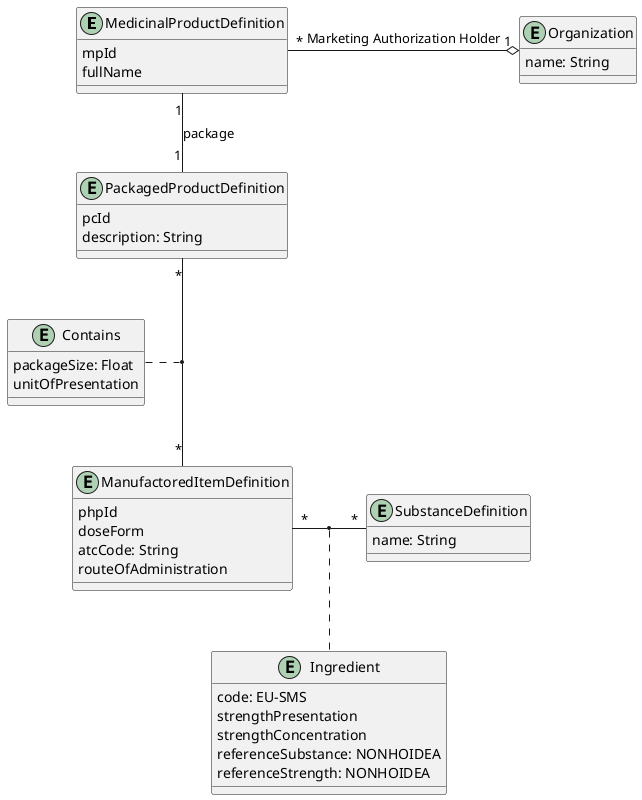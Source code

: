 @startuml

entity MedicinalProductDefinition {
    mpId
    fullName
}

entity Organization {
    name: String
}

entity PackagedProductDefinition {
    pcId
    description: String
}

entity Contains {
    packageSize: Float
    unitOfPresentation
}

entity ManufactoredItemDefinition {
    phpId
    doseForm
    atcCode: String
    routeOfAdministration
}

entity Ingredient {
    code: EU-SMS
    strengthPresentation
    strengthConcentration
    referenceSubstance: NONHOIDEA
    referenceStrength: NONHOIDEA
}

entity SubstanceDefinition {
    name: String
}

MedicinalProductDefinition "1" -- "1" PackagedProductDefinition : package
MedicinalProductDefinition "*" -o "1" Organization : "Marketing Authorization Holder"

PackagedProductDefinition "*" -- "*" ManufactoredItemDefinition
Contains . (PackagedProductDefinition, ManufactoredItemDefinition)

ManufactoredItemDefinition "*" - "*" SubstanceDefinition
(ManufactoredItemDefinition, SubstanceDefinition) .. Ingredient

@enduml